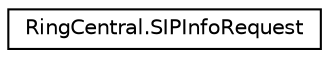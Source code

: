 digraph "Graphical Class Hierarchy"
{
 // LATEX_PDF_SIZE
  edge [fontname="Helvetica",fontsize="10",labelfontname="Helvetica",labelfontsize="10"];
  node [fontname="Helvetica",fontsize="10",shape=record];
  rankdir="LR";
  Node0 [label="RingCentral.SIPInfoRequest",height=0.2,width=0.4,color="black", fillcolor="white", style="filled",URL="$classRingCentral_1_1SIPInfoRequest.html",tooltip=" "];
}
